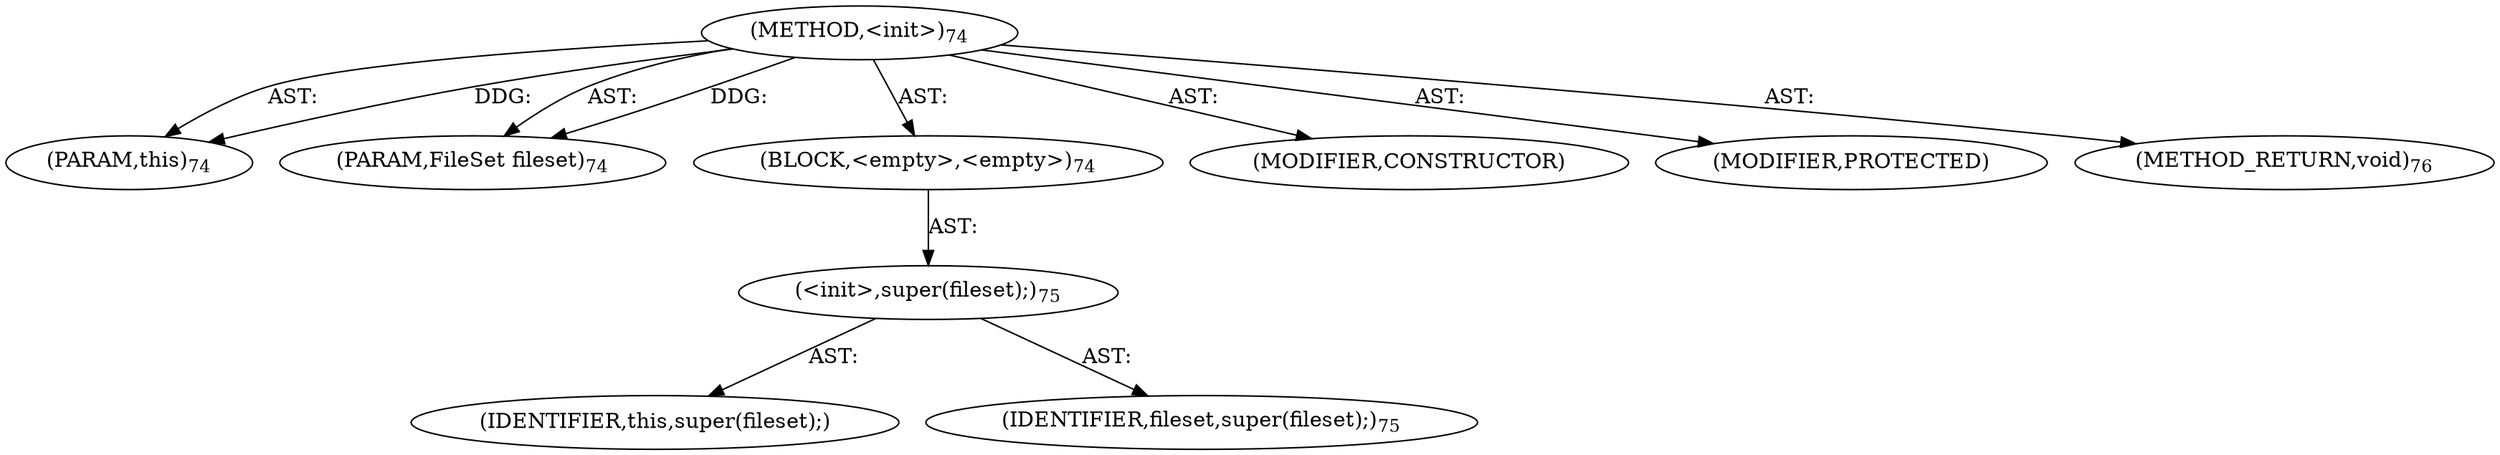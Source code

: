 digraph "&lt;init&gt;" {  
"111669149697" [label = <(METHOD,&lt;init&gt;)<SUB>74</SUB>> ]
"115964116994" [label = <(PARAM,this)<SUB>74</SUB>> ]
"115964116995" [label = <(PARAM,FileSet fileset)<SUB>74</SUB>> ]
"25769803777" [label = <(BLOCK,&lt;empty&gt;,&lt;empty&gt;)<SUB>74</SUB>> ]
"30064771073" [label = <(&lt;init&gt;,super(fileset);)<SUB>75</SUB>> ]
"68719476740" [label = <(IDENTIFIER,this,super(fileset);)> ]
"68719476741" [label = <(IDENTIFIER,fileset,super(fileset);)<SUB>75</SUB>> ]
"133143986178" [label = <(MODIFIER,CONSTRUCTOR)> ]
"133143986179" [label = <(MODIFIER,PROTECTED)> ]
"128849018881" [label = <(METHOD_RETURN,void)<SUB>76</SUB>> ]
  "111669149697" -> "115964116994"  [ label = "AST: "] 
  "111669149697" -> "115964116995"  [ label = "AST: "] 
  "111669149697" -> "25769803777"  [ label = "AST: "] 
  "111669149697" -> "133143986178"  [ label = "AST: "] 
  "111669149697" -> "133143986179"  [ label = "AST: "] 
  "111669149697" -> "128849018881"  [ label = "AST: "] 
  "25769803777" -> "30064771073"  [ label = "AST: "] 
  "30064771073" -> "68719476740"  [ label = "AST: "] 
  "30064771073" -> "68719476741"  [ label = "AST: "] 
  "111669149697" -> "115964116994"  [ label = "DDG: "] 
  "111669149697" -> "115964116995"  [ label = "DDG: "] 
}

